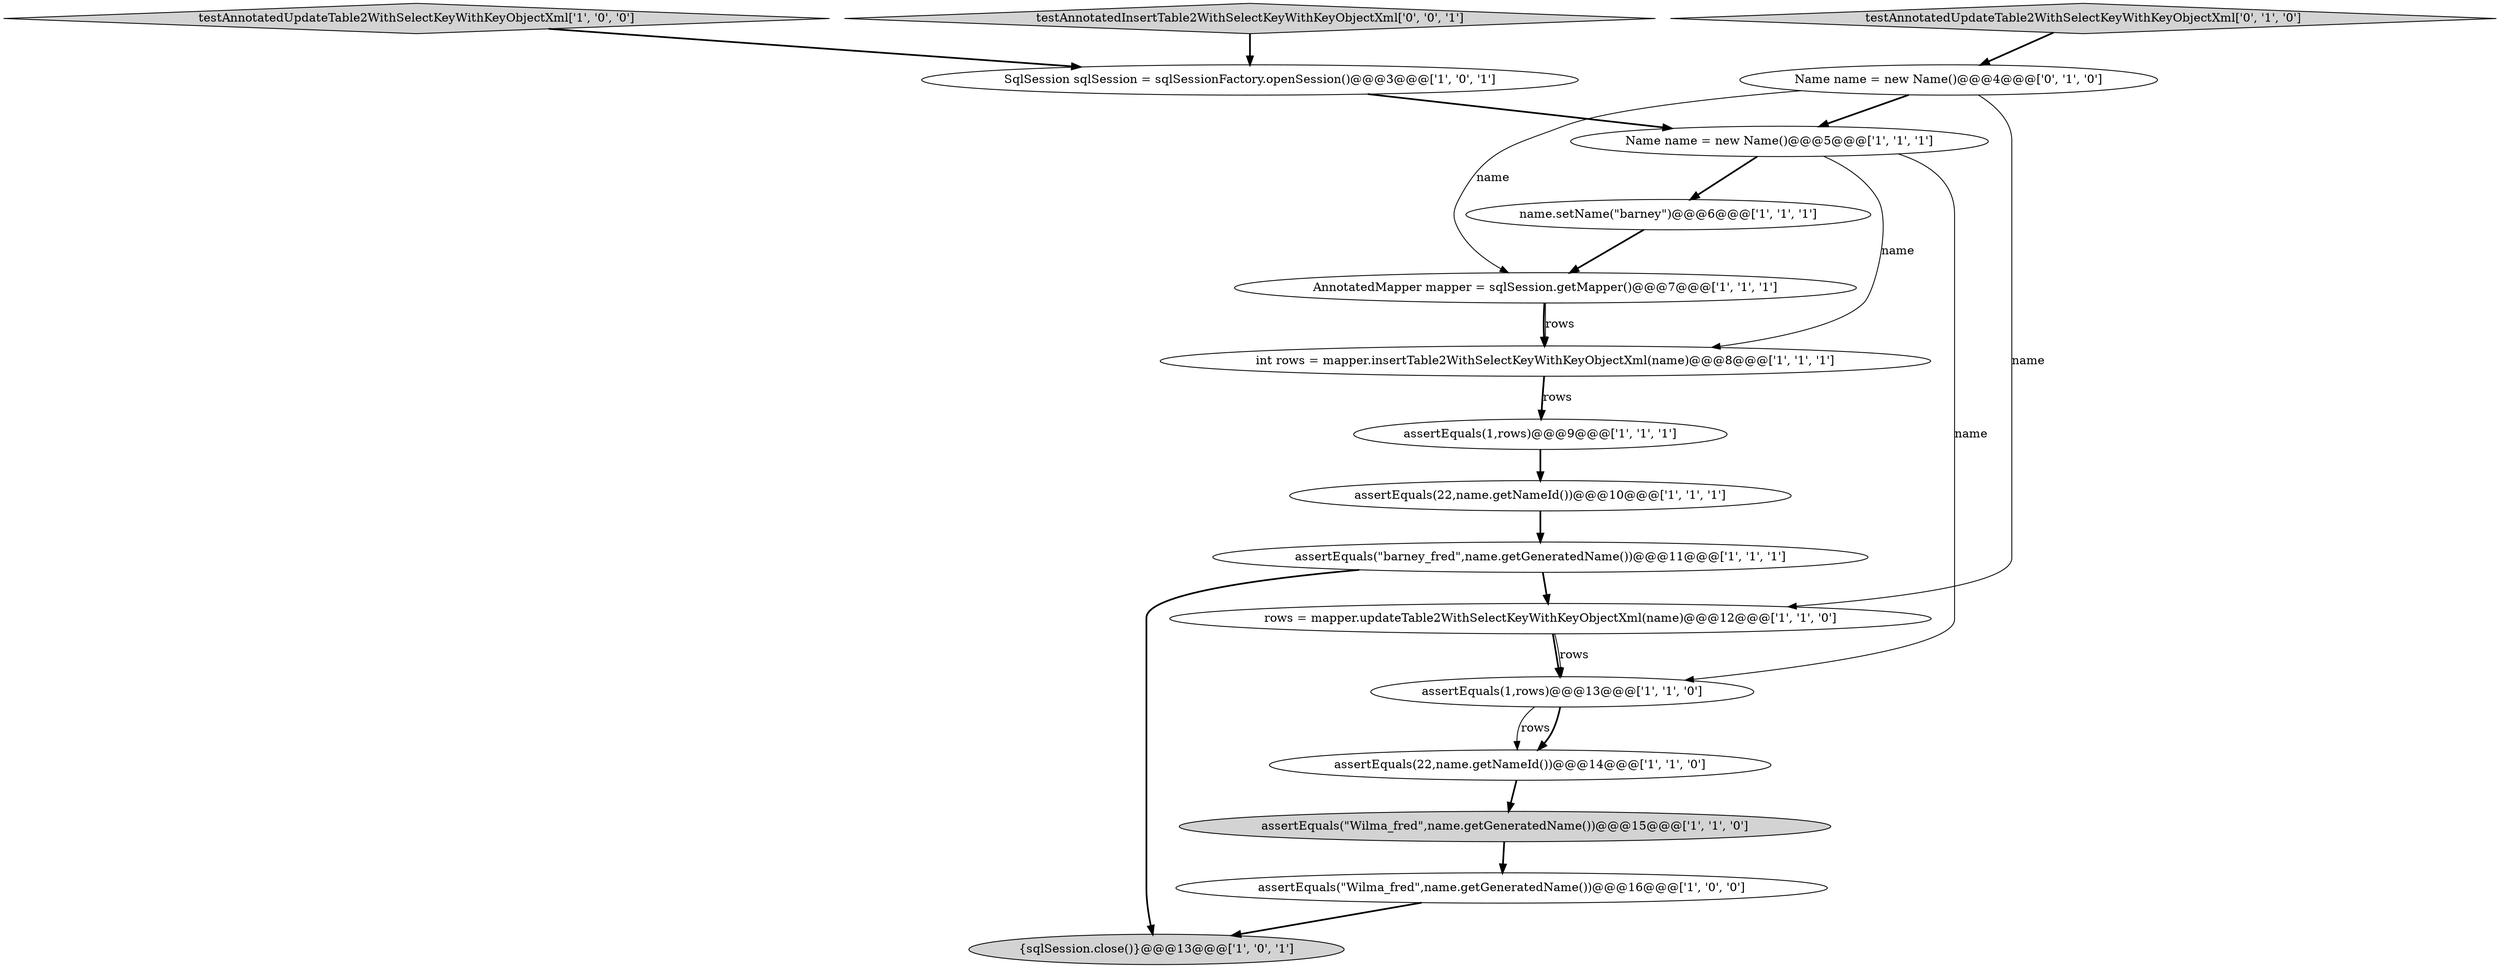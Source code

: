digraph {
10 [style = filled, label = "assertEquals(\"barney_fred\",name.getGeneratedName())@@@11@@@['1', '1', '1']", fillcolor = white, shape = ellipse image = "AAA0AAABBB1BBB"];
5 [style = filled, label = "rows = mapper.updateTable2WithSelectKeyWithKeyObjectXml(name)@@@12@@@['1', '1', '0']", fillcolor = white, shape = ellipse image = "AAA0AAABBB1BBB"];
9 [style = filled, label = "AnnotatedMapper mapper = sqlSession.getMapper()@@@7@@@['1', '1', '1']", fillcolor = white, shape = ellipse image = "AAA0AAABBB1BBB"];
2 [style = filled, label = "assertEquals(\"Wilma_fred\",name.getGeneratedName())@@@16@@@['1', '0', '0']", fillcolor = white, shape = ellipse image = "AAA0AAABBB1BBB"];
14 [style = filled, label = "assertEquals(1,rows)@@@9@@@['1', '1', '1']", fillcolor = white, shape = ellipse image = "AAA0AAABBB1BBB"];
4 [style = filled, label = "int rows = mapper.insertTable2WithSelectKeyWithKeyObjectXml(name)@@@8@@@['1', '1', '1']", fillcolor = white, shape = ellipse image = "AAA0AAABBB1BBB"];
6 [style = filled, label = "assertEquals(1,rows)@@@13@@@['1', '1', '0']", fillcolor = white, shape = ellipse image = "AAA0AAABBB1BBB"];
16 [style = filled, label = "testAnnotatedUpdateTable2WithSelectKeyWithKeyObjectXml['0', '1', '0']", fillcolor = lightgray, shape = diamond image = "AAA0AAABBB2BBB"];
13 [style = filled, label = "SqlSession sqlSession = sqlSessionFactory.openSession()@@@3@@@['1', '0', '1']", fillcolor = white, shape = ellipse image = "AAA0AAABBB1BBB"];
11 [style = filled, label = "assertEquals(\"Wilma_fred\",name.getGeneratedName())@@@15@@@['1', '1', '0']", fillcolor = lightgray, shape = ellipse image = "AAA0AAABBB1BBB"];
8 [style = filled, label = "Name name = new Name()@@@5@@@['1', '1', '1']", fillcolor = white, shape = ellipse image = "AAA0AAABBB1BBB"];
7 [style = filled, label = "assertEquals(22,name.getNameId())@@@14@@@['1', '1', '0']", fillcolor = white, shape = ellipse image = "AAA0AAABBB1BBB"];
1 [style = filled, label = "assertEquals(22,name.getNameId())@@@10@@@['1', '1', '1']", fillcolor = white, shape = ellipse image = "AAA0AAABBB1BBB"];
17 [style = filled, label = "testAnnotatedInsertTable2WithSelectKeyWithKeyObjectXml['0', '0', '1']", fillcolor = lightgray, shape = diamond image = "AAA0AAABBB3BBB"];
3 [style = filled, label = "name.setName(\"barney\")@@@6@@@['1', '1', '1']", fillcolor = white, shape = ellipse image = "AAA0AAABBB1BBB"];
15 [style = filled, label = "Name name = new Name()@@@4@@@['0', '1', '0']", fillcolor = white, shape = ellipse image = "AAA0AAABBB2BBB"];
0 [style = filled, label = "testAnnotatedUpdateTable2WithSelectKeyWithKeyObjectXml['1', '0', '0']", fillcolor = lightgray, shape = diamond image = "AAA0AAABBB1BBB"];
12 [style = filled, label = "{sqlSession.close()}@@@13@@@['1', '0', '1']", fillcolor = lightgray, shape = ellipse image = "AAA0AAABBB1BBB"];
16->15 [style = bold, label=""];
8->4 [style = solid, label="name"];
9->4 [style = solid, label="rows"];
4->14 [style = bold, label=""];
7->11 [style = bold, label=""];
0->13 [style = bold, label=""];
8->6 [style = solid, label="name"];
6->7 [style = solid, label="rows"];
9->4 [style = bold, label=""];
8->3 [style = bold, label=""];
11->2 [style = bold, label=""];
14->1 [style = bold, label=""];
2->12 [style = bold, label=""];
3->9 [style = bold, label=""];
10->5 [style = bold, label=""];
5->6 [style = bold, label=""];
10->12 [style = bold, label=""];
17->13 [style = bold, label=""];
15->5 [style = solid, label="name"];
13->8 [style = bold, label=""];
6->7 [style = bold, label=""];
1->10 [style = bold, label=""];
5->6 [style = solid, label="rows"];
15->9 [style = solid, label="name"];
15->8 [style = bold, label=""];
4->14 [style = solid, label="rows"];
}
